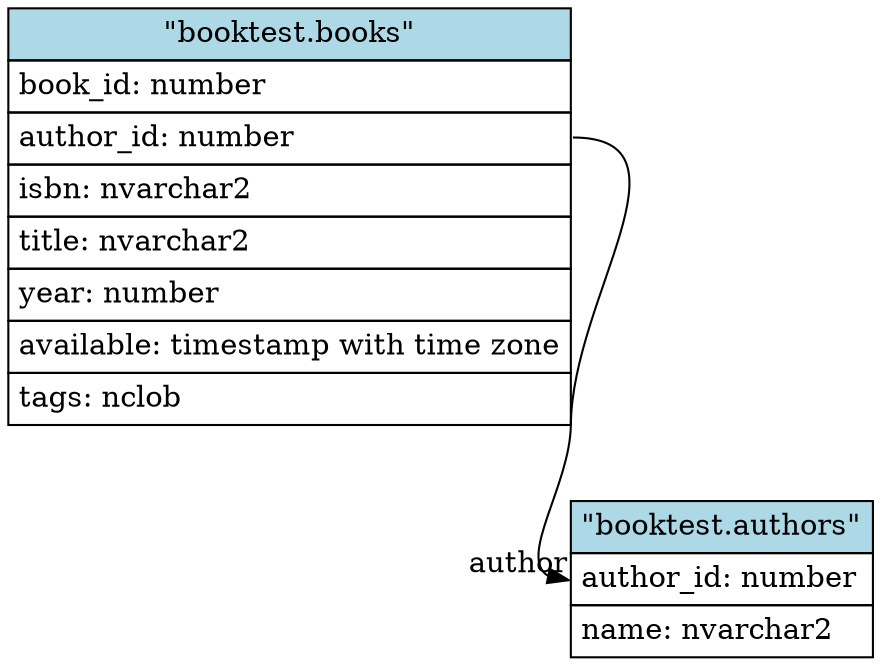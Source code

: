 // Generated by XO.
digraph booktest {
	// Defaults
	node [shape=none, margin=0]
	
	// Nodes (tables)
	"booktest.authors" [ label=<
		<table border="0" cellborder="1" cellspacing="0" cellpadding="4">
		<tr><td bgcolor="lightblue">"booktest.authors"</td></tr>
		<tr><td align="left" PORT="author_id">author_id: number</td></tr>
		<tr><td align="left" PORT="name">name: nvarchar2</td></tr>
		</table>> ]
	
	"booktest.books" [ label=<
		<table border="0" cellborder="1" cellspacing="0" cellpadding="4">
		<tr><td bgcolor="lightblue">"booktest.books"</td></tr>
		<tr><td align="left" PORT="book_id">book_id: number</td></tr>
		<tr><td align="left" PORT="author_id">author_id: number</td></tr>
		<tr><td align="left" PORT="isbn">isbn: nvarchar2</td></tr>
		<tr><td align="left" PORT="title">title: nvarchar2</td></tr>
		<tr><td align="left" PORT="year">year: number</td></tr>
		<tr><td align="left" PORT="available">available: timestamp with time zone</td></tr>
		<tr><td align="left" PORT="tags">tags: nclob</td></tr>
		</table>> ]
	
	"booktest.books":"author_id":e -> "booktest.authors":"author_id":w [
		headlabel="author"]
}
